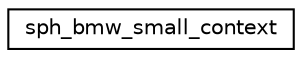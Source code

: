 digraph "Graphical Class Hierarchy"
{
 // LATEX_PDF_SIZE
  edge [fontname="Helvetica",fontsize="10",labelfontname="Helvetica",labelfontsize="10"];
  node [fontname="Helvetica",fontsize="10",shape=record];
  rankdir="LR";
  Node0 [label="sph_bmw_small_context",height=0.2,width=0.4,color="black", fillcolor="white", style="filled",URL="$structsph__bmw__small__context.html",tooltip=" "];
}
